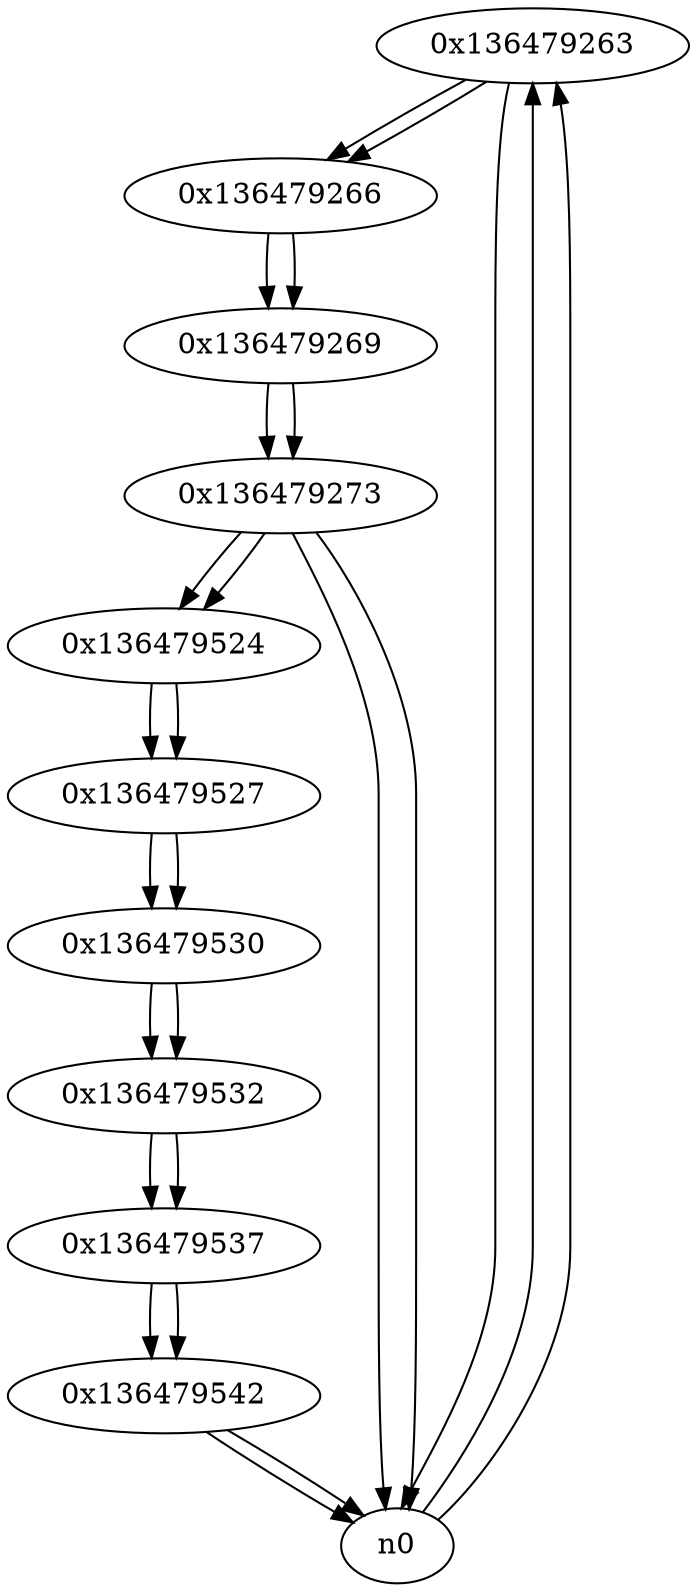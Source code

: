 digraph G{
/* nodes */
  n1 [label="0x136479263"]
  n2 [label="0x136479266"]
  n3 [label="0x136479269"]
  n4 [label="0x136479273"]
  n5 [label="0x136479524"]
  n6 [label="0x136479527"]
  n7 [label="0x136479530"]
  n8 [label="0x136479532"]
  n9 [label="0x136479537"]
  n10 [label="0x136479542"]
/* edges */
n1 -> n2;
n1 -> n0;
n0 -> n1;
n0 -> n1;
n2 -> n3;
n1 -> n2;
n3 -> n4;
n2 -> n3;
n4 -> n5;
n4 -> n0;
n4 -> n0;
n3 -> n4;
n5 -> n6;
n4 -> n5;
n6 -> n7;
n5 -> n6;
n7 -> n8;
n6 -> n7;
n8 -> n9;
n7 -> n8;
n9 -> n10;
n8 -> n9;
n10 -> n0;
n10 -> n0;
n9 -> n10;
}
